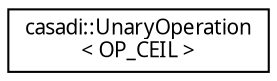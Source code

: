 digraph "Graphical Class Hierarchy"
{
  edge [fontname="FreeSans.ttf",fontsize="10",labelfontname="FreeSans.ttf",labelfontsize="10"];
  node [fontname="FreeSans.ttf",fontsize="10",shape=record];
  rankdir="LR";
  Node1 [label="casadi::UnaryOperation\l\< OP_CEIL \>",height=0.2,width=0.4,color="black", fillcolor="white", style="filled",URL="$d4/d09/structcasadi_1_1UnaryOperation_3_01OP__CEIL_01_4.html",tooltip="Ceil function. "];
}

